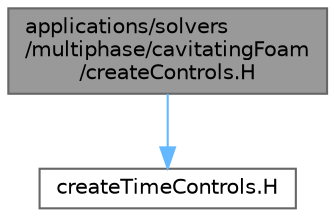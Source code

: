 digraph "applications/solvers/multiphase/cavitatingFoam/createControls.H"
{
 // LATEX_PDF_SIZE
  bgcolor="transparent";
  edge [fontname=Helvetica,fontsize=10,labelfontname=Helvetica,labelfontsize=10];
  node [fontname=Helvetica,fontsize=10,shape=box,height=0.2,width=0.4];
  Node1 [id="Node000001",label="applications/solvers\l/multiphase/cavitatingFoam\l/createControls.H",height=0.2,width=0.4,color="gray40", fillcolor="grey60", style="filled", fontcolor="black",tooltip=" "];
  Node1 -> Node2 [id="edge1_Node000001_Node000002",color="steelblue1",style="solid",tooltip=" "];
  Node2 [id="Node000002",label="createTimeControls.H",height=0.2,width=0.4,color="grey40", fillcolor="white", style="filled",URL="$createTimeControls_8H.html",tooltip="Read the control parameters used by setDeltaT."];
}
